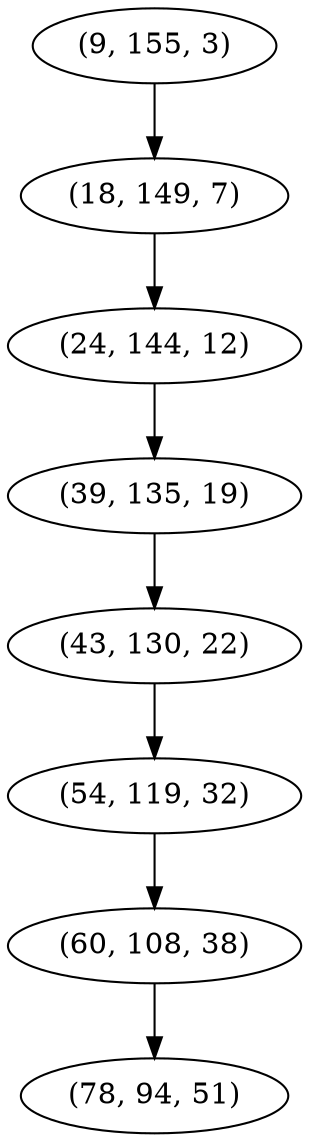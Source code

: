 digraph tree {
    "(9, 155, 3)";
    "(18, 149, 7)";
    "(24, 144, 12)";
    "(39, 135, 19)";
    "(43, 130, 22)";
    "(54, 119, 32)";
    "(60, 108, 38)";
    "(78, 94, 51)";
    "(9, 155, 3)" -> "(18, 149, 7)";
    "(18, 149, 7)" -> "(24, 144, 12)";
    "(24, 144, 12)" -> "(39, 135, 19)";
    "(39, 135, 19)" -> "(43, 130, 22)";
    "(43, 130, 22)" -> "(54, 119, 32)";
    "(54, 119, 32)" -> "(60, 108, 38)";
    "(60, 108, 38)" -> "(78, 94, 51)";
}
